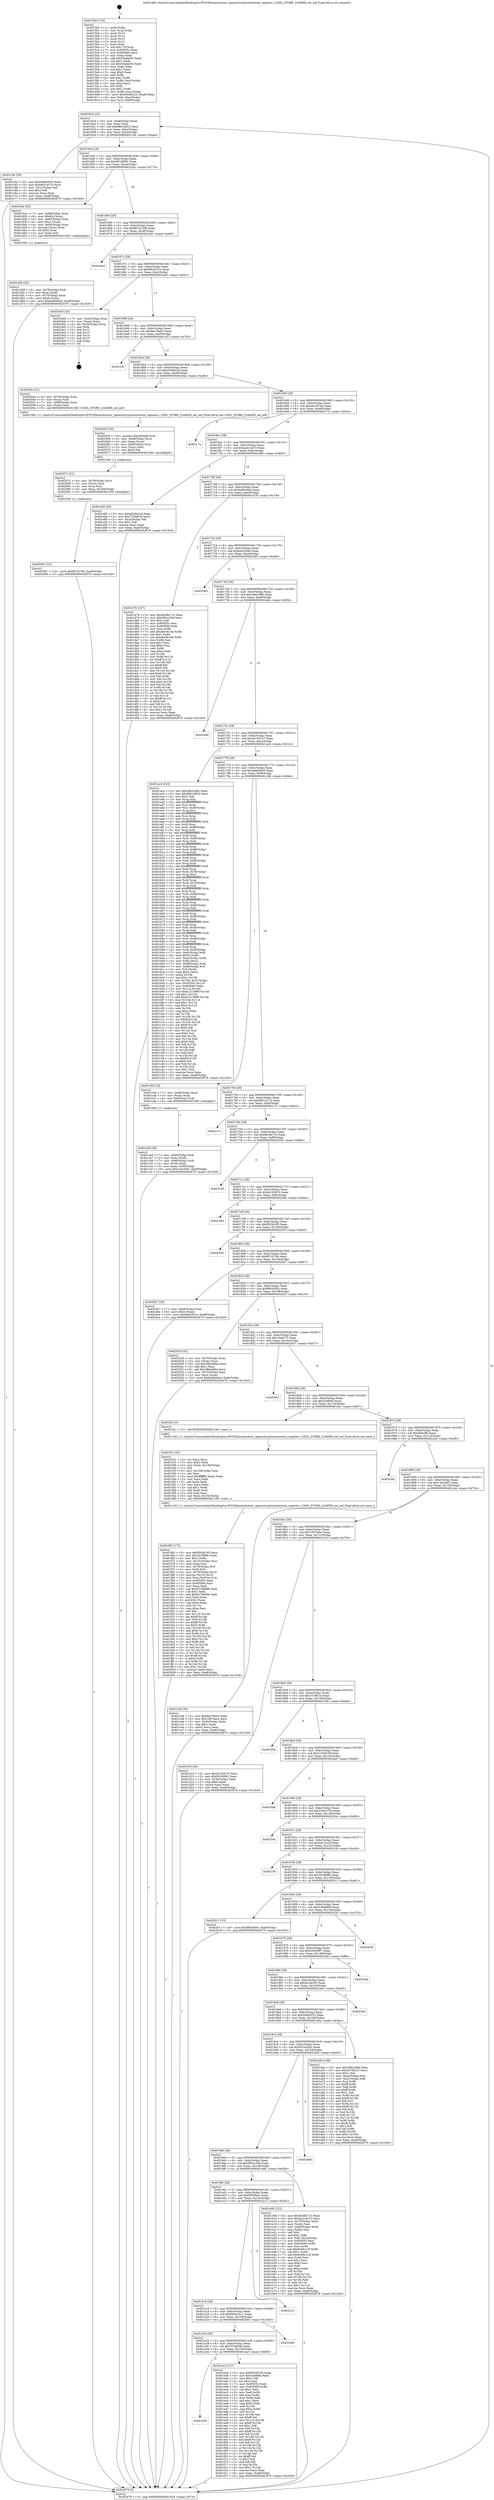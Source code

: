digraph "0x4015b0" {
  label = "0x4015b0 (/mnt/c/Users/mathe/Desktop/tcc/POCII/binaries/extr_opensslcryptostorestore_register.c_OSSL_STORE_LOADER_set_eof_Final-ollvm.out::main(0))"
  labelloc = "t"
  node[shape=record]

  Entry [label="",width=0.3,height=0.3,shape=circle,fillcolor=black,style=filled]
  "0x401624" [label="{
     0x401624 [32]\l
     | [instrs]\l
     &nbsp;&nbsp;0x401624 \<+6\>: mov -0xa8(%rbp),%eax\l
     &nbsp;&nbsp;0x40162a \<+2\>: mov %eax,%ecx\l
     &nbsp;&nbsp;0x40162c \<+6\>: sub $0x8841d933,%ecx\l
     &nbsp;&nbsp;0x401632 \<+6\>: mov %eax,-0xbc(%rbp)\l
     &nbsp;&nbsp;0x401638 \<+6\>: mov %ecx,-0xc0(%rbp)\l
     &nbsp;&nbsp;0x40163e \<+6\>: je 0000000000401c5e \<main+0x6ae\>\l
  }"]
  "0x401c5e" [label="{
     0x401c5e [30]\l
     | [instrs]\l
     &nbsp;&nbsp;0x401c5e \<+5\>: mov $0xd46e0435,%eax\l
     &nbsp;&nbsp;0x401c63 \<+5\>: mov $0xd851d17e,%ecx\l
     &nbsp;&nbsp;0x401c68 \<+3\>: mov -0x31(%rbp),%dl\l
     &nbsp;&nbsp;0x401c6b \<+3\>: test $0x1,%dl\l
     &nbsp;&nbsp;0x401c6e \<+3\>: cmovne %ecx,%eax\l
     &nbsp;&nbsp;0x401c71 \<+6\>: mov %eax,-0xa8(%rbp)\l
     &nbsp;&nbsp;0x401c77 \<+5\>: jmp 0000000000402679 \<main+0x10c9\>\l
  }"]
  "0x401644" [label="{
     0x401644 [28]\l
     | [instrs]\l
     &nbsp;&nbsp;0x401644 \<+5\>: jmp 0000000000401649 \<main+0x99\>\l
     &nbsp;&nbsp;0x401649 \<+6\>: mov -0xbc(%rbp),%eax\l
     &nbsp;&nbsp;0x40164f \<+5\>: sub $0x901699f1,%eax\l
     &nbsp;&nbsp;0x401654 \<+6\>: mov %eax,-0xc4(%rbp)\l
     &nbsp;&nbsp;0x40165a \<+6\>: je 0000000000401d2e \<main+0x77e\>\l
  }"]
  Exit [label="",width=0.3,height=0.3,shape=circle,fillcolor=black,style=filled,peripheries=2]
  "0x401d2e" [label="{
     0x401d2e [42]\l
     | [instrs]\l
     &nbsp;&nbsp;0x401d2e \<+7\>: mov -0x88(%rbp),%rax\l
     &nbsp;&nbsp;0x401d35 \<+6\>: movl $0x64,(%rax)\l
     &nbsp;&nbsp;0x401d3b \<+4\>: mov -0x80(%rbp),%rax\l
     &nbsp;&nbsp;0x401d3f \<+6\>: movl $0x1,(%rax)\l
     &nbsp;&nbsp;0x401d45 \<+4\>: mov -0x80(%rbp),%rax\l
     &nbsp;&nbsp;0x401d49 \<+3\>: movslq (%rax),%rax\l
     &nbsp;&nbsp;0x401d4c \<+4\>: shl $0x2,%rax\l
     &nbsp;&nbsp;0x401d50 \<+3\>: mov %rax,%rdi\l
     &nbsp;&nbsp;0x401d53 \<+5\>: call 0000000000401050 \<malloc@plt\>\l
     | [calls]\l
     &nbsp;&nbsp;0x401050 \{1\} (unknown)\l
  }"]
  "0x401660" [label="{
     0x401660 [28]\l
     | [instrs]\l
     &nbsp;&nbsp;0x401660 \<+5\>: jmp 0000000000401665 \<main+0xb5\>\l
     &nbsp;&nbsp;0x401665 \<+6\>: mov -0xbc(%rbp),%eax\l
     &nbsp;&nbsp;0x40166b \<+5\>: sub $0x967d1299,%eax\l
     &nbsp;&nbsp;0x401670 \<+6\>: mov %eax,-0xc8(%rbp)\l
     &nbsp;&nbsp;0x401676 \<+6\>: je 00000000004024a3 \<main+0xef3\>\l
  }"]
  "0x402091" [label="{
     0x402091 [15]\l
     | [instrs]\l
     &nbsp;&nbsp;0x402091 \<+10\>: movl $0xf67c579a,-0xa8(%rbp)\l
     &nbsp;&nbsp;0x40209b \<+5\>: jmp 0000000000402679 \<main+0x10c9\>\l
  }"]
  "0x4024a3" [label="{
     0x4024a3\l
  }", style=dashed]
  "0x40167c" [label="{
     0x40167c [28]\l
     | [instrs]\l
     &nbsp;&nbsp;0x40167c \<+5\>: jmp 0000000000401681 \<main+0xd1\>\l
     &nbsp;&nbsp;0x401681 \<+6\>: mov -0xbc(%rbp),%eax\l
     &nbsp;&nbsp;0x401687 \<+5\>: sub $0x96e3331e,%eax\l
     &nbsp;&nbsp;0x40168c \<+6\>: mov %eax,-0xcc(%rbp)\l
     &nbsp;&nbsp;0x401692 \<+6\>: je 00000000004024d3 \<main+0xf23\>\l
  }"]
  "0x40207c" [label="{
     0x40207c [21]\l
     | [instrs]\l
     &nbsp;&nbsp;0x40207c \<+4\>: mov -0x78(%rbp),%rcx\l
     &nbsp;&nbsp;0x402080 \<+3\>: mov (%rcx),%rcx\l
     &nbsp;&nbsp;0x402083 \<+3\>: mov %rcx,%rdi\l
     &nbsp;&nbsp;0x402086 \<+6\>: mov %eax,-0x160(%rbp)\l
     &nbsp;&nbsp;0x40208c \<+5\>: call 0000000000401030 \<free@plt\>\l
     | [calls]\l
     &nbsp;&nbsp;0x401030 \{1\} (unknown)\l
  }"]
  "0x4024d3" [label="{
     0x4024d3 [24]\l
     | [instrs]\l
     &nbsp;&nbsp;0x4024d3 \<+7\>: mov -0xa0(%rbp),%rax\l
     &nbsp;&nbsp;0x4024da \<+2\>: mov (%rax),%eax\l
     &nbsp;&nbsp;0x4024dc \<+4\>: lea -0x28(%rbp),%rsp\l
     &nbsp;&nbsp;0x4024e0 \<+1\>: pop %rbx\l
     &nbsp;&nbsp;0x4024e1 \<+2\>: pop %r12\l
     &nbsp;&nbsp;0x4024e3 \<+2\>: pop %r13\l
     &nbsp;&nbsp;0x4024e5 \<+2\>: pop %r14\l
     &nbsp;&nbsp;0x4024e7 \<+2\>: pop %r15\l
     &nbsp;&nbsp;0x4024e9 \<+1\>: pop %rbp\l
     &nbsp;&nbsp;0x4024ea \<+1\>: ret\l
  }"]
  "0x401698" [label="{
     0x401698 [28]\l
     | [instrs]\l
     &nbsp;&nbsp;0x401698 \<+5\>: jmp 000000000040169d \<main+0xed\>\l
     &nbsp;&nbsp;0x40169d \<+6\>: mov -0xbc(%rbp),%eax\l
     &nbsp;&nbsp;0x4016a3 \<+5\>: sub $0x9ee79ed3,%eax\l
     &nbsp;&nbsp;0x4016a8 \<+6\>: mov %eax,-0xd0(%rbp)\l
     &nbsp;&nbsp;0x4016ae \<+6\>: je 0000000000401cf2 \<main+0x742\>\l
  }"]
  "0x40205f" [label="{
     0x40205f [29]\l
     | [instrs]\l
     &nbsp;&nbsp;0x40205f \<+10\>: movabs $0x4030d6,%rdi\l
     &nbsp;&nbsp;0x402069 \<+4\>: mov -0x68(%rbp),%rcx\l
     &nbsp;&nbsp;0x40206d \<+2\>: mov %eax,(%rcx)\l
     &nbsp;&nbsp;0x40206f \<+4\>: mov -0x68(%rbp),%rcx\l
     &nbsp;&nbsp;0x402073 \<+2\>: mov (%rcx),%esi\l
     &nbsp;&nbsp;0x402075 \<+2\>: mov $0x0,%al\l
     &nbsp;&nbsp;0x402077 \<+5\>: call 0000000000401040 \<printf@plt\>\l
     | [calls]\l
     &nbsp;&nbsp;0x401040 \{1\} (unknown)\l
  }"]
  "0x401cf2" [label="{
     0x401cf2\l
  }", style=dashed]
  "0x4016b4" [label="{
     0x4016b4 [28]\l
     | [instrs]\l
     &nbsp;&nbsp;0x4016b4 \<+5\>: jmp 00000000004016b9 \<main+0x109\>\l
     &nbsp;&nbsp;0x4016b9 \<+6\>: mov -0xbc(%rbp),%eax\l
     &nbsp;&nbsp;0x4016bf \<+5\>: sub $0xa528dc2d,%eax\l
     &nbsp;&nbsp;0x4016c4 \<+6\>: mov %eax,-0xd4(%rbp)\l
     &nbsp;&nbsp;0x4016ca \<+6\>: je 000000000040204a \<main+0xa9a\>\l
  }"]
  "0x401f65" [label="{
     0x401f65 [172]\l
     | [instrs]\l
     &nbsp;&nbsp;0x401f65 \<+5\>: mov $0xf5038195,%ecx\l
     &nbsp;&nbsp;0x401f6a \<+5\>: mov $0x301ff46b,%edx\l
     &nbsp;&nbsp;0x401f6f \<+3\>: mov $0x1,%r8b\l
     &nbsp;&nbsp;0x401f72 \<+6\>: mov -0x15c(%rbp),%esi\l
     &nbsp;&nbsp;0x401f78 \<+3\>: imul %eax,%esi\l
     &nbsp;&nbsp;0x401f7b \<+4\>: mov -0x78(%rbp),%r9\l
     &nbsp;&nbsp;0x401f7f \<+3\>: mov (%r9),%r9\l
     &nbsp;&nbsp;0x401f82 \<+4\>: mov -0x70(%rbp),%r10\l
     &nbsp;&nbsp;0x401f86 \<+3\>: movslq (%r10),%r10\l
     &nbsp;&nbsp;0x401f89 \<+4\>: mov %esi,(%r9,%r10,4)\l
     &nbsp;&nbsp;0x401f8d \<+7\>: mov 0x40505c,%eax\l
     &nbsp;&nbsp;0x401f94 \<+7\>: mov 0x405060,%esi\l
     &nbsp;&nbsp;0x401f9b \<+2\>: mov %eax,%edi\l
     &nbsp;&nbsp;0x401f9d \<+6\>: sub $0xb57d8d96,%edi\l
     &nbsp;&nbsp;0x401fa3 \<+3\>: sub $0x1,%edi\l
     &nbsp;&nbsp;0x401fa6 \<+6\>: add $0xb57d8d96,%edi\l
     &nbsp;&nbsp;0x401fac \<+3\>: imul %edi,%eax\l
     &nbsp;&nbsp;0x401faf \<+3\>: and $0x1,%eax\l
     &nbsp;&nbsp;0x401fb2 \<+3\>: cmp $0x0,%eax\l
     &nbsp;&nbsp;0x401fb5 \<+4\>: sete %r11b\l
     &nbsp;&nbsp;0x401fb9 \<+3\>: cmp $0xa,%esi\l
     &nbsp;&nbsp;0x401fbc \<+3\>: setl %bl\l
     &nbsp;&nbsp;0x401fbf \<+3\>: mov %r11b,%r14b\l
     &nbsp;&nbsp;0x401fc2 \<+4\>: xor $0xff,%r14b\l
     &nbsp;&nbsp;0x401fc6 \<+3\>: mov %bl,%r15b\l
     &nbsp;&nbsp;0x401fc9 \<+4\>: xor $0xff,%r15b\l
     &nbsp;&nbsp;0x401fcd \<+4\>: xor $0x0,%r8b\l
     &nbsp;&nbsp;0x401fd1 \<+3\>: mov %r14b,%r12b\l
     &nbsp;&nbsp;0x401fd4 \<+4\>: and $0x0,%r12b\l
     &nbsp;&nbsp;0x401fd8 \<+3\>: and %r8b,%r11b\l
     &nbsp;&nbsp;0x401fdb \<+3\>: mov %r15b,%r13b\l
     &nbsp;&nbsp;0x401fde \<+4\>: and $0x0,%r13b\l
     &nbsp;&nbsp;0x401fe2 \<+3\>: and %r8b,%bl\l
     &nbsp;&nbsp;0x401fe5 \<+3\>: or %r11b,%r12b\l
     &nbsp;&nbsp;0x401fe8 \<+3\>: or %bl,%r13b\l
     &nbsp;&nbsp;0x401feb \<+3\>: xor %r13b,%r12b\l
     &nbsp;&nbsp;0x401fee \<+3\>: or %r15b,%r14b\l
     &nbsp;&nbsp;0x401ff1 \<+4\>: xor $0xff,%r14b\l
     &nbsp;&nbsp;0x401ff5 \<+4\>: or $0x0,%r8b\l
     &nbsp;&nbsp;0x401ff9 \<+3\>: and %r8b,%r14b\l
     &nbsp;&nbsp;0x401ffc \<+3\>: or %r14b,%r12b\l
     &nbsp;&nbsp;0x401fff \<+4\>: test $0x1,%r12b\l
     &nbsp;&nbsp;0x402003 \<+3\>: cmovne %edx,%ecx\l
     &nbsp;&nbsp;0x402006 \<+6\>: mov %ecx,-0xa8(%rbp)\l
     &nbsp;&nbsp;0x40200c \<+5\>: jmp 0000000000402679 \<main+0x10c9\>\l
  }"]
  "0x40204a" [label="{
     0x40204a [21]\l
     | [instrs]\l
     &nbsp;&nbsp;0x40204a \<+4\>: mov -0x78(%rbp),%rax\l
     &nbsp;&nbsp;0x40204e \<+3\>: mov (%rax),%rdi\l
     &nbsp;&nbsp;0x402051 \<+7\>: mov -0x88(%rbp),%rax\l
     &nbsp;&nbsp;0x402058 \<+2\>: mov (%rax),%esi\l
     &nbsp;&nbsp;0x40205a \<+5\>: call 00000000004013b0 \<OSSL_STORE_LOADER_set_eof\>\l
     | [calls]\l
     &nbsp;&nbsp;0x4013b0 \{1\} (/mnt/c/Users/mathe/Desktop/tcc/POCII/binaries/extr_opensslcryptostorestore_register.c_OSSL_STORE_LOADER_set_eof_Final-ollvm.out::OSSL_STORE_LOADER_set_eof)\l
  }"]
  "0x4016d0" [label="{
     0x4016d0 [28]\l
     | [instrs]\l
     &nbsp;&nbsp;0x4016d0 \<+5\>: jmp 00000000004016d5 \<main+0x125\>\l
     &nbsp;&nbsp;0x4016d5 \<+6\>: mov -0xbc(%rbp),%eax\l
     &nbsp;&nbsp;0x4016db \<+5\>: sub $0xabc3d7ab,%eax\l
     &nbsp;&nbsp;0x4016e0 \<+6\>: mov %eax,-0xd8(%rbp)\l
     &nbsp;&nbsp;0x4016e6 \<+6\>: je 000000000040217a \<main+0xbca\>\l
  }"]
  "0x401f31" [label="{
     0x401f31 [52]\l
     | [instrs]\l
     &nbsp;&nbsp;0x401f31 \<+2\>: xor %ecx,%ecx\l
     &nbsp;&nbsp;0x401f33 \<+5\>: mov $0x2,%edx\l
     &nbsp;&nbsp;0x401f38 \<+6\>: mov %edx,-0x158(%rbp)\l
     &nbsp;&nbsp;0x401f3e \<+1\>: cltd\l
     &nbsp;&nbsp;0x401f3f \<+6\>: mov -0x158(%rbp),%esi\l
     &nbsp;&nbsp;0x401f45 \<+2\>: idiv %esi\l
     &nbsp;&nbsp;0x401f47 \<+6\>: imul $0xfffffffe,%edx,%edx\l
     &nbsp;&nbsp;0x401f4d \<+2\>: mov %ecx,%edi\l
     &nbsp;&nbsp;0x401f4f \<+2\>: sub %edx,%edi\l
     &nbsp;&nbsp;0x401f51 \<+2\>: mov %ecx,%edx\l
     &nbsp;&nbsp;0x401f53 \<+3\>: sub $0x1,%edx\l
     &nbsp;&nbsp;0x401f56 \<+2\>: add %edx,%edi\l
     &nbsp;&nbsp;0x401f58 \<+2\>: sub %edi,%ecx\l
     &nbsp;&nbsp;0x401f5a \<+6\>: mov %ecx,-0x15c(%rbp)\l
     &nbsp;&nbsp;0x401f60 \<+5\>: call 0000000000401160 \<next_i\>\l
     | [calls]\l
     &nbsp;&nbsp;0x401160 \{1\} (/mnt/c/Users/mathe/Desktop/tcc/POCII/binaries/extr_opensslcryptostorestore_register.c_OSSL_STORE_LOADER_set_eof_Final-ollvm.out::next_i)\l
  }"]
  "0x40217a" [label="{
     0x40217a\l
  }", style=dashed]
  "0x4016ec" [label="{
     0x4016ec [28]\l
     | [instrs]\l
     &nbsp;&nbsp;0x4016ec \<+5\>: jmp 00000000004016f1 \<main+0x141\>\l
     &nbsp;&nbsp;0x4016f1 \<+6\>: mov -0xbc(%rbp),%eax\l
     &nbsp;&nbsp;0x4016f7 \<+5\>: sub $0xae214a73,%eax\l
     &nbsp;&nbsp;0x4016fc \<+6\>: mov %eax,-0xdc(%rbp)\l
     &nbsp;&nbsp;0x401702 \<+6\>: je 0000000000401e85 \<main+0x8d5\>\l
  }"]
  "0x401a50" [label="{
     0x401a50\l
  }", style=dashed]
  "0x401e85" [label="{
     0x401e85 [30]\l
     | [instrs]\l
     &nbsp;&nbsp;0x401e85 \<+5\>: mov $0xa528dc2d,%eax\l
     &nbsp;&nbsp;0x401e8a \<+5\>: mov $0x7f18e63d,%ecx\l
     &nbsp;&nbsp;0x401e8f \<+3\>: mov -0x2a(%rbp),%dl\l
     &nbsp;&nbsp;0x401e92 \<+3\>: test $0x1,%dl\l
     &nbsp;&nbsp;0x401e95 \<+3\>: cmovne %ecx,%eax\l
     &nbsp;&nbsp;0x401e98 \<+6\>: mov %eax,-0xa8(%rbp)\l
     &nbsp;&nbsp;0x401e9e \<+5\>: jmp 0000000000402679 \<main+0x10c9\>\l
  }"]
  "0x401708" [label="{
     0x401708 [28]\l
     | [instrs]\l
     &nbsp;&nbsp;0x401708 \<+5\>: jmp 000000000040170d \<main+0x15d\>\l
     &nbsp;&nbsp;0x40170d \<+6\>: mov -0xbc(%rbp),%eax\l
     &nbsp;&nbsp;0x401713 \<+5\>: sub $0xba80e9a4,%eax\l
     &nbsp;&nbsp;0x401718 \<+6\>: mov %eax,-0xe0(%rbp)\l
     &nbsp;&nbsp;0x40171e \<+6\>: je 0000000000401d78 \<main+0x7c8\>\l
  }"]
  "0x401ea3" [label="{
     0x401ea3 [137]\l
     | [instrs]\l
     &nbsp;&nbsp;0x401ea3 \<+5\>: mov $0xf5038195,%eax\l
     &nbsp;&nbsp;0x401ea8 \<+5\>: mov $0x53dfb9a,%ecx\l
     &nbsp;&nbsp;0x401ead \<+2\>: mov $0x1,%dl\l
     &nbsp;&nbsp;0x401eaf \<+2\>: xor %esi,%esi\l
     &nbsp;&nbsp;0x401eb1 \<+7\>: mov 0x40505c,%edi\l
     &nbsp;&nbsp;0x401eb8 \<+8\>: mov 0x405060,%r8d\l
     &nbsp;&nbsp;0x401ec0 \<+3\>: sub $0x1,%esi\l
     &nbsp;&nbsp;0x401ec3 \<+3\>: mov %edi,%r9d\l
     &nbsp;&nbsp;0x401ec6 \<+3\>: add %esi,%r9d\l
     &nbsp;&nbsp;0x401ec9 \<+4\>: imul %r9d,%edi\l
     &nbsp;&nbsp;0x401ecd \<+3\>: and $0x1,%edi\l
     &nbsp;&nbsp;0x401ed0 \<+3\>: cmp $0x0,%edi\l
     &nbsp;&nbsp;0x401ed3 \<+4\>: sete %r10b\l
     &nbsp;&nbsp;0x401ed7 \<+4\>: cmp $0xa,%r8d\l
     &nbsp;&nbsp;0x401edb \<+4\>: setl %r11b\l
     &nbsp;&nbsp;0x401edf \<+3\>: mov %r10b,%bl\l
     &nbsp;&nbsp;0x401ee2 \<+3\>: xor $0xff,%bl\l
     &nbsp;&nbsp;0x401ee5 \<+3\>: mov %r11b,%r14b\l
     &nbsp;&nbsp;0x401ee8 \<+4\>: xor $0xff,%r14b\l
     &nbsp;&nbsp;0x401eec \<+3\>: xor $0x1,%dl\l
     &nbsp;&nbsp;0x401eef \<+3\>: mov %bl,%r15b\l
     &nbsp;&nbsp;0x401ef2 \<+4\>: and $0xff,%r15b\l
     &nbsp;&nbsp;0x401ef6 \<+3\>: and %dl,%r10b\l
     &nbsp;&nbsp;0x401ef9 \<+3\>: mov %r14b,%r12b\l
     &nbsp;&nbsp;0x401efc \<+4\>: and $0xff,%r12b\l
     &nbsp;&nbsp;0x401f00 \<+3\>: and %dl,%r11b\l
     &nbsp;&nbsp;0x401f03 \<+3\>: or %r10b,%r15b\l
     &nbsp;&nbsp;0x401f06 \<+3\>: or %r11b,%r12b\l
     &nbsp;&nbsp;0x401f09 \<+3\>: xor %r12b,%r15b\l
     &nbsp;&nbsp;0x401f0c \<+3\>: or %r14b,%bl\l
     &nbsp;&nbsp;0x401f0f \<+3\>: xor $0xff,%bl\l
     &nbsp;&nbsp;0x401f12 \<+3\>: or $0x1,%dl\l
     &nbsp;&nbsp;0x401f15 \<+2\>: and %dl,%bl\l
     &nbsp;&nbsp;0x401f17 \<+3\>: or %bl,%r15b\l
     &nbsp;&nbsp;0x401f1a \<+4\>: test $0x1,%r15b\l
     &nbsp;&nbsp;0x401f1e \<+3\>: cmovne %ecx,%eax\l
     &nbsp;&nbsp;0x401f21 \<+6\>: mov %eax,-0xa8(%rbp)\l
     &nbsp;&nbsp;0x401f27 \<+5\>: jmp 0000000000402679 \<main+0x10c9\>\l
  }"]
  "0x401d78" [label="{
     0x401d78 [147]\l
     | [instrs]\l
     &nbsp;&nbsp;0x401d78 \<+5\>: mov $0xdb38a715,%eax\l
     &nbsp;&nbsp;0x401d7d \<+5\>: mov $0x583cc20d,%ecx\l
     &nbsp;&nbsp;0x401d82 \<+2\>: mov $0x1,%dl\l
     &nbsp;&nbsp;0x401d84 \<+7\>: mov 0x40505c,%esi\l
     &nbsp;&nbsp;0x401d8b \<+7\>: mov 0x405060,%edi\l
     &nbsp;&nbsp;0x401d92 \<+3\>: mov %esi,%r8d\l
     &nbsp;&nbsp;0x401d95 \<+7\>: add $0xa9e3b1ed,%r8d\l
     &nbsp;&nbsp;0x401d9c \<+4\>: sub $0x1,%r8d\l
     &nbsp;&nbsp;0x401da0 \<+7\>: sub $0xa9e3b1ed,%r8d\l
     &nbsp;&nbsp;0x401da7 \<+4\>: imul %r8d,%esi\l
     &nbsp;&nbsp;0x401dab \<+3\>: and $0x1,%esi\l
     &nbsp;&nbsp;0x401dae \<+3\>: cmp $0x0,%esi\l
     &nbsp;&nbsp;0x401db1 \<+4\>: sete %r9b\l
     &nbsp;&nbsp;0x401db5 \<+3\>: cmp $0xa,%edi\l
     &nbsp;&nbsp;0x401db8 \<+4\>: setl %r10b\l
     &nbsp;&nbsp;0x401dbc \<+3\>: mov %r9b,%r11b\l
     &nbsp;&nbsp;0x401dbf \<+4\>: xor $0xff,%r11b\l
     &nbsp;&nbsp;0x401dc3 \<+3\>: mov %r10b,%bl\l
     &nbsp;&nbsp;0x401dc6 \<+3\>: xor $0xff,%bl\l
     &nbsp;&nbsp;0x401dc9 \<+3\>: xor $0x0,%dl\l
     &nbsp;&nbsp;0x401dcc \<+3\>: mov %r11b,%r14b\l
     &nbsp;&nbsp;0x401dcf \<+4\>: and $0x0,%r14b\l
     &nbsp;&nbsp;0x401dd3 \<+3\>: and %dl,%r9b\l
     &nbsp;&nbsp;0x401dd6 \<+3\>: mov %bl,%r15b\l
     &nbsp;&nbsp;0x401dd9 \<+4\>: and $0x0,%r15b\l
     &nbsp;&nbsp;0x401ddd \<+3\>: and %dl,%r10b\l
     &nbsp;&nbsp;0x401de0 \<+3\>: or %r9b,%r14b\l
     &nbsp;&nbsp;0x401de3 \<+3\>: or %r10b,%r15b\l
     &nbsp;&nbsp;0x401de6 \<+3\>: xor %r15b,%r14b\l
     &nbsp;&nbsp;0x401de9 \<+3\>: or %bl,%r11b\l
     &nbsp;&nbsp;0x401dec \<+4\>: xor $0xff,%r11b\l
     &nbsp;&nbsp;0x401df0 \<+3\>: or $0x0,%dl\l
     &nbsp;&nbsp;0x401df3 \<+3\>: and %dl,%r11b\l
     &nbsp;&nbsp;0x401df6 \<+3\>: or %r11b,%r14b\l
     &nbsp;&nbsp;0x401df9 \<+4\>: test $0x1,%r14b\l
     &nbsp;&nbsp;0x401dfd \<+3\>: cmovne %ecx,%eax\l
     &nbsp;&nbsp;0x401e00 \<+6\>: mov %eax,-0xa8(%rbp)\l
     &nbsp;&nbsp;0x401e06 \<+5\>: jmp 0000000000402679 \<main+0x10c9\>\l
  }"]
  "0x401724" [label="{
     0x401724 [28]\l
     | [instrs]\l
     &nbsp;&nbsp;0x401724 \<+5\>: jmp 0000000000401729 \<main+0x179\>\l
     &nbsp;&nbsp;0x401729 \<+6\>: mov -0xbc(%rbp),%eax\l
     &nbsp;&nbsp;0x40172f \<+5\>: sub $0xbac559ad,%eax\l
     &nbsp;&nbsp;0x401734 \<+6\>: mov %eax,-0xe4(%rbp)\l
     &nbsp;&nbsp;0x40173a \<+6\>: je 0000000000402385 \<main+0xdd5\>\l
  }"]
  "0x401a34" [label="{
     0x401a34 [28]\l
     | [instrs]\l
     &nbsp;&nbsp;0x401a34 \<+5\>: jmp 0000000000401a39 \<main+0x489\>\l
     &nbsp;&nbsp;0x401a39 \<+6\>: mov -0xbc(%rbp),%eax\l
     &nbsp;&nbsp;0x401a3f \<+5\>: sub $0x7f18e63d,%eax\l
     &nbsp;&nbsp;0x401a44 \<+6\>: mov %eax,-0x154(%rbp)\l
     &nbsp;&nbsp;0x401a4a \<+6\>: je 0000000000401ea3 \<main+0x8f3\>\l
  }"]
  "0x402385" [label="{
     0x402385\l
  }", style=dashed]
  "0x401740" [label="{
     0x401740 [28]\l
     | [instrs]\l
     &nbsp;&nbsp;0x401740 \<+5\>: jmp 0000000000401745 \<main+0x195\>\l
     &nbsp;&nbsp;0x401745 \<+6\>: mov -0xbc(%rbp),%eax\l
     &nbsp;&nbsp;0x40174b \<+5\>: sub $0xc882cd80,%eax\l
     &nbsp;&nbsp;0x401750 \<+6\>: mov %eax,-0xe8(%rbp)\l
     &nbsp;&nbsp;0x401756 \<+6\>: je 00000000004024eb \<main+0xf3b\>\l
  }"]
  "0x4025d0" [label="{
     0x4025d0\l
  }", style=dashed]
  "0x4024eb" [label="{
     0x4024eb\l
  }", style=dashed]
  "0x40175c" [label="{
     0x40175c [28]\l
     | [instrs]\l
     &nbsp;&nbsp;0x40175c \<+5\>: jmp 0000000000401761 \<main+0x1b1\>\l
     &nbsp;&nbsp;0x401761 \<+6\>: mov -0xbc(%rbp),%eax\l
     &nbsp;&nbsp;0x401767 \<+5\>: sub $0xcb75d147,%eax\l
     &nbsp;&nbsp;0x40176c \<+6\>: mov %eax,-0xec(%rbp)\l
     &nbsp;&nbsp;0x401772 \<+6\>: je 0000000000401ac4 \<main+0x514\>\l
  }"]
  "0x401a18" [label="{
     0x401a18 [28]\l
     | [instrs]\l
     &nbsp;&nbsp;0x401a18 \<+5\>: jmp 0000000000401a1d \<main+0x46d\>\l
     &nbsp;&nbsp;0x401a1d \<+6\>: mov -0xbc(%rbp),%eax\l
     &nbsp;&nbsp;0x401a23 \<+5\>: sub $0x6b641b11,%eax\l
     &nbsp;&nbsp;0x401a28 \<+6\>: mov %eax,-0x150(%rbp)\l
     &nbsp;&nbsp;0x401a2e \<+6\>: je 00000000004025d0 \<main+0x1020\>\l
  }"]
  "0x401ac4" [label="{
     0x401ac4 [410]\l
     | [instrs]\l
     &nbsp;&nbsp;0x401ac4 \<+5\>: mov $0xc882cd80,%eax\l
     &nbsp;&nbsp;0x401ac9 \<+5\>: mov $0x8841d933,%ecx\l
     &nbsp;&nbsp;0x401ace \<+2\>: mov $0x1,%dl\l
     &nbsp;&nbsp;0x401ad0 \<+3\>: mov %rsp,%rsi\l
     &nbsp;&nbsp;0x401ad3 \<+4\>: add $0xfffffffffffffff0,%rsi\l
     &nbsp;&nbsp;0x401ad7 \<+3\>: mov %rsi,%rsp\l
     &nbsp;&nbsp;0x401ada \<+7\>: mov %rsi,-0xa0(%rbp)\l
     &nbsp;&nbsp;0x401ae1 \<+3\>: mov %rsp,%rsi\l
     &nbsp;&nbsp;0x401ae4 \<+4\>: add $0xfffffffffffffff0,%rsi\l
     &nbsp;&nbsp;0x401ae8 \<+3\>: mov %rsi,%rsp\l
     &nbsp;&nbsp;0x401aeb \<+3\>: mov %rsp,%rdi\l
     &nbsp;&nbsp;0x401aee \<+4\>: add $0xfffffffffffffff0,%rdi\l
     &nbsp;&nbsp;0x401af2 \<+3\>: mov %rdi,%rsp\l
     &nbsp;&nbsp;0x401af5 \<+7\>: mov %rdi,-0x98(%rbp)\l
     &nbsp;&nbsp;0x401afc \<+3\>: mov %rsp,%rdi\l
     &nbsp;&nbsp;0x401aff \<+4\>: add $0xfffffffffffffff0,%rdi\l
     &nbsp;&nbsp;0x401b03 \<+3\>: mov %rdi,%rsp\l
     &nbsp;&nbsp;0x401b06 \<+7\>: mov %rdi,-0x90(%rbp)\l
     &nbsp;&nbsp;0x401b0d \<+3\>: mov %rsp,%rdi\l
     &nbsp;&nbsp;0x401b10 \<+4\>: add $0xfffffffffffffff0,%rdi\l
     &nbsp;&nbsp;0x401b14 \<+3\>: mov %rdi,%rsp\l
     &nbsp;&nbsp;0x401b17 \<+7\>: mov %rdi,-0x88(%rbp)\l
     &nbsp;&nbsp;0x401b1e \<+3\>: mov %rsp,%rdi\l
     &nbsp;&nbsp;0x401b21 \<+4\>: add $0xfffffffffffffff0,%rdi\l
     &nbsp;&nbsp;0x401b25 \<+3\>: mov %rdi,%rsp\l
     &nbsp;&nbsp;0x401b28 \<+4\>: mov %rdi,-0x80(%rbp)\l
     &nbsp;&nbsp;0x401b2c \<+3\>: mov %rsp,%rdi\l
     &nbsp;&nbsp;0x401b2f \<+4\>: add $0xfffffffffffffff0,%rdi\l
     &nbsp;&nbsp;0x401b33 \<+3\>: mov %rdi,%rsp\l
     &nbsp;&nbsp;0x401b36 \<+4\>: mov %rdi,-0x78(%rbp)\l
     &nbsp;&nbsp;0x401b3a \<+3\>: mov %rsp,%rdi\l
     &nbsp;&nbsp;0x401b3d \<+4\>: add $0xfffffffffffffff0,%rdi\l
     &nbsp;&nbsp;0x401b41 \<+3\>: mov %rdi,%rsp\l
     &nbsp;&nbsp;0x401b44 \<+4\>: mov %rdi,-0x70(%rbp)\l
     &nbsp;&nbsp;0x401b48 \<+3\>: mov %rsp,%rdi\l
     &nbsp;&nbsp;0x401b4b \<+4\>: add $0xfffffffffffffff0,%rdi\l
     &nbsp;&nbsp;0x401b4f \<+3\>: mov %rdi,%rsp\l
     &nbsp;&nbsp;0x401b52 \<+4\>: mov %rdi,-0x68(%rbp)\l
     &nbsp;&nbsp;0x401b56 \<+3\>: mov %rsp,%rdi\l
     &nbsp;&nbsp;0x401b59 \<+4\>: add $0xfffffffffffffff0,%rdi\l
     &nbsp;&nbsp;0x401b5d \<+3\>: mov %rdi,%rsp\l
     &nbsp;&nbsp;0x401b60 \<+4\>: mov %rdi,-0x60(%rbp)\l
     &nbsp;&nbsp;0x401b64 \<+3\>: mov %rsp,%rdi\l
     &nbsp;&nbsp;0x401b67 \<+4\>: add $0xfffffffffffffff0,%rdi\l
     &nbsp;&nbsp;0x401b6b \<+3\>: mov %rdi,%rsp\l
     &nbsp;&nbsp;0x401b6e \<+4\>: mov %rdi,-0x58(%rbp)\l
     &nbsp;&nbsp;0x401b72 \<+3\>: mov %rsp,%rdi\l
     &nbsp;&nbsp;0x401b75 \<+4\>: add $0xfffffffffffffff0,%rdi\l
     &nbsp;&nbsp;0x401b79 \<+3\>: mov %rdi,%rsp\l
     &nbsp;&nbsp;0x401b7c \<+4\>: mov %rdi,-0x50(%rbp)\l
     &nbsp;&nbsp;0x401b80 \<+3\>: mov %rsp,%rdi\l
     &nbsp;&nbsp;0x401b83 \<+4\>: add $0xfffffffffffffff0,%rdi\l
     &nbsp;&nbsp;0x401b87 \<+3\>: mov %rdi,%rsp\l
     &nbsp;&nbsp;0x401b8a \<+4\>: mov %rdi,-0x48(%rbp)\l
     &nbsp;&nbsp;0x401b8e \<+3\>: mov %rsp,%rdi\l
     &nbsp;&nbsp;0x401b91 \<+4\>: add $0xfffffffffffffff0,%rdi\l
     &nbsp;&nbsp;0x401b95 \<+3\>: mov %rdi,%rsp\l
     &nbsp;&nbsp;0x401b98 \<+4\>: mov %rdi,-0x40(%rbp)\l
     &nbsp;&nbsp;0x401b9c \<+7\>: mov -0xa0(%rbp),%rdi\l
     &nbsp;&nbsp;0x401ba3 \<+6\>: movl $0x0,(%rdi)\l
     &nbsp;&nbsp;0x401ba9 \<+7\>: mov -0xac(%rbp),%r8d\l
     &nbsp;&nbsp;0x401bb0 \<+3\>: mov %r8d,(%rsi)\l
     &nbsp;&nbsp;0x401bb3 \<+7\>: mov -0x98(%rbp),%rdi\l
     &nbsp;&nbsp;0x401bba \<+7\>: mov -0xb8(%rbp),%r9\l
     &nbsp;&nbsp;0x401bc1 \<+3\>: mov %r9,(%rdi)\l
     &nbsp;&nbsp;0x401bc4 \<+3\>: cmpl $0x2,(%rsi)\l
     &nbsp;&nbsp;0x401bc7 \<+4\>: setne %r10b\l
     &nbsp;&nbsp;0x401bcb \<+4\>: and $0x1,%r10b\l
     &nbsp;&nbsp;0x401bcf \<+4\>: mov %r10b,-0x31(%rbp)\l
     &nbsp;&nbsp;0x401bd3 \<+8\>: mov 0x40505c,%r11d\l
     &nbsp;&nbsp;0x401bdb \<+7\>: mov 0x405060,%ebx\l
     &nbsp;&nbsp;0x401be2 \<+3\>: mov %r11d,%r14d\l
     &nbsp;&nbsp;0x401be5 \<+7\>: sub $0xd1215896,%r14d\l
     &nbsp;&nbsp;0x401bec \<+4\>: sub $0x1,%r14d\l
     &nbsp;&nbsp;0x401bf0 \<+7\>: add $0xd1215896,%r14d\l
     &nbsp;&nbsp;0x401bf7 \<+4\>: imul %r14d,%r11d\l
     &nbsp;&nbsp;0x401bfb \<+4\>: and $0x1,%r11d\l
     &nbsp;&nbsp;0x401bff \<+4\>: cmp $0x0,%r11d\l
     &nbsp;&nbsp;0x401c03 \<+4\>: sete %r10b\l
     &nbsp;&nbsp;0x401c07 \<+3\>: cmp $0xa,%ebx\l
     &nbsp;&nbsp;0x401c0a \<+4\>: setl %r15b\l
     &nbsp;&nbsp;0x401c0e \<+3\>: mov %r10b,%r12b\l
     &nbsp;&nbsp;0x401c11 \<+4\>: xor $0xff,%r12b\l
     &nbsp;&nbsp;0x401c15 \<+3\>: mov %r15b,%r13b\l
     &nbsp;&nbsp;0x401c18 \<+4\>: xor $0xff,%r13b\l
     &nbsp;&nbsp;0x401c1c \<+3\>: xor $0x0,%dl\l
     &nbsp;&nbsp;0x401c1f \<+3\>: mov %r12b,%sil\l
     &nbsp;&nbsp;0x401c22 \<+4\>: and $0x0,%sil\l
     &nbsp;&nbsp;0x401c26 \<+3\>: and %dl,%r10b\l
     &nbsp;&nbsp;0x401c29 \<+3\>: mov %r13b,%dil\l
     &nbsp;&nbsp;0x401c2c \<+4\>: and $0x0,%dil\l
     &nbsp;&nbsp;0x401c30 \<+3\>: and %dl,%r15b\l
     &nbsp;&nbsp;0x401c33 \<+3\>: or %r10b,%sil\l
     &nbsp;&nbsp;0x401c36 \<+3\>: or %r15b,%dil\l
     &nbsp;&nbsp;0x401c39 \<+3\>: xor %dil,%sil\l
     &nbsp;&nbsp;0x401c3c \<+3\>: or %r13b,%r12b\l
     &nbsp;&nbsp;0x401c3f \<+4\>: xor $0xff,%r12b\l
     &nbsp;&nbsp;0x401c43 \<+3\>: or $0x0,%dl\l
     &nbsp;&nbsp;0x401c46 \<+3\>: and %dl,%r12b\l
     &nbsp;&nbsp;0x401c49 \<+3\>: or %r12b,%sil\l
     &nbsp;&nbsp;0x401c4c \<+4\>: test $0x1,%sil\l
     &nbsp;&nbsp;0x401c50 \<+3\>: cmovne %ecx,%eax\l
     &nbsp;&nbsp;0x401c53 \<+6\>: mov %eax,-0xa8(%rbp)\l
     &nbsp;&nbsp;0x401c59 \<+5\>: jmp 0000000000402679 \<main+0x10c9\>\l
  }"]
  "0x401778" [label="{
     0x401778 [28]\l
     | [instrs]\l
     &nbsp;&nbsp;0x401778 \<+5\>: jmp 000000000040177d \<main+0x1cd\>\l
     &nbsp;&nbsp;0x40177d \<+6\>: mov -0xbc(%rbp),%eax\l
     &nbsp;&nbsp;0x401783 \<+5\>: sub $0xd46e0435,%eax\l
     &nbsp;&nbsp;0x401788 \<+6\>: mov %eax,-0xf0(%rbp)\l
     &nbsp;&nbsp;0x40178e \<+6\>: je 0000000000401c9d \<main+0x6ed\>\l
  }"]
  "0x402212" [label="{
     0x402212\l
  }", style=dashed]
  "0x401c9d" [label="{
     0x401c9d [19]\l
     | [instrs]\l
     &nbsp;&nbsp;0x401c9d \<+7\>: mov -0x98(%rbp),%rax\l
     &nbsp;&nbsp;0x401ca4 \<+3\>: mov (%rax),%rax\l
     &nbsp;&nbsp;0x401ca7 \<+4\>: mov 0x8(%rax),%rdi\l
     &nbsp;&nbsp;0x401cab \<+5\>: call 0000000000401060 \<atoi@plt\>\l
     | [calls]\l
     &nbsp;&nbsp;0x401060 \{1\} (unknown)\l
  }"]
  "0x401794" [label="{
     0x401794 [28]\l
     | [instrs]\l
     &nbsp;&nbsp;0x401794 \<+5\>: jmp 0000000000401799 \<main+0x1e9\>\l
     &nbsp;&nbsp;0x401799 \<+6\>: mov -0xbc(%rbp),%eax\l
     &nbsp;&nbsp;0x40179f \<+5\>: sub $0xd851d17e,%eax\l
     &nbsp;&nbsp;0x4017a4 \<+6\>: mov %eax,-0xf4(%rbp)\l
     &nbsp;&nbsp;0x4017aa \<+6\>: je 0000000000401c7c \<main+0x6cc\>\l
  }"]
  "0x4019fc" [label="{
     0x4019fc [28]\l
     | [instrs]\l
     &nbsp;&nbsp;0x4019fc \<+5\>: jmp 0000000000401a01 \<main+0x451\>\l
     &nbsp;&nbsp;0x401a01 \<+6\>: mov -0xbc(%rbp),%eax\l
     &nbsp;&nbsp;0x401a07 \<+5\>: sub $0x6565facc,%eax\l
     &nbsp;&nbsp;0x401a0c \<+6\>: mov %eax,-0x14c(%rbp)\l
     &nbsp;&nbsp;0x401a12 \<+6\>: je 0000000000402212 \<main+0xc62\>\l
  }"]
  "0x401c7c" [label="{
     0x401c7c\l
  }", style=dashed]
  "0x4017b0" [label="{
     0x4017b0 [28]\l
     | [instrs]\l
     &nbsp;&nbsp;0x4017b0 \<+5\>: jmp 00000000004017b5 \<main+0x205\>\l
     &nbsp;&nbsp;0x4017b5 \<+6\>: mov -0xbc(%rbp),%eax\l
     &nbsp;&nbsp;0x4017bb \<+5\>: sub $0xdb38a715,%eax\l
     &nbsp;&nbsp;0x4017c0 \<+6\>: mov %eax,-0xf8(%rbp)\l
     &nbsp;&nbsp;0x4017c6 \<+6\>: je 0000000000402530 \<main+0xf80\>\l
  }"]
  "0x401e0b" [label="{
     0x401e0b [122]\l
     | [instrs]\l
     &nbsp;&nbsp;0x401e0b \<+5\>: mov $0xdb38a715,%eax\l
     &nbsp;&nbsp;0x401e10 \<+5\>: mov $0xae214a73,%ecx\l
     &nbsp;&nbsp;0x401e15 \<+4\>: mov -0x70(%rbp),%rdx\l
     &nbsp;&nbsp;0x401e19 \<+2\>: mov (%rdx),%esi\l
     &nbsp;&nbsp;0x401e1b \<+4\>: mov -0x80(%rbp),%rdx\l
     &nbsp;&nbsp;0x401e1f \<+2\>: cmp (%rdx),%esi\l
     &nbsp;&nbsp;0x401e21 \<+4\>: setl %dil\l
     &nbsp;&nbsp;0x401e25 \<+4\>: and $0x1,%dil\l
     &nbsp;&nbsp;0x401e29 \<+4\>: mov %dil,-0x2a(%rbp)\l
     &nbsp;&nbsp;0x401e2d \<+7\>: mov 0x40505c,%esi\l
     &nbsp;&nbsp;0x401e34 \<+8\>: mov 0x405060,%r8d\l
     &nbsp;&nbsp;0x401e3c \<+3\>: mov %esi,%r9d\l
     &nbsp;&nbsp;0x401e3f \<+7\>: sub $0x8c68c1c8,%r9d\l
     &nbsp;&nbsp;0x401e46 \<+4\>: sub $0x1,%r9d\l
     &nbsp;&nbsp;0x401e4a \<+7\>: add $0x8c68c1c8,%r9d\l
     &nbsp;&nbsp;0x401e51 \<+4\>: imul %r9d,%esi\l
     &nbsp;&nbsp;0x401e55 \<+3\>: and $0x1,%esi\l
     &nbsp;&nbsp;0x401e58 \<+3\>: cmp $0x0,%esi\l
     &nbsp;&nbsp;0x401e5b \<+4\>: sete %dil\l
     &nbsp;&nbsp;0x401e5f \<+4\>: cmp $0xa,%r8d\l
     &nbsp;&nbsp;0x401e63 \<+4\>: setl %r10b\l
     &nbsp;&nbsp;0x401e67 \<+3\>: mov %dil,%r11b\l
     &nbsp;&nbsp;0x401e6a \<+3\>: and %r10b,%r11b\l
     &nbsp;&nbsp;0x401e6d \<+3\>: xor %r10b,%dil\l
     &nbsp;&nbsp;0x401e70 \<+3\>: or %dil,%r11b\l
     &nbsp;&nbsp;0x401e73 \<+4\>: test $0x1,%r11b\l
     &nbsp;&nbsp;0x401e77 \<+3\>: cmovne %ecx,%eax\l
     &nbsp;&nbsp;0x401e7a \<+6\>: mov %eax,-0xa8(%rbp)\l
     &nbsp;&nbsp;0x401e80 \<+5\>: jmp 0000000000402679 \<main+0x10c9\>\l
  }"]
  "0x402530" [label="{
     0x402530\l
  }", style=dashed]
  "0x4017cc" [label="{
     0x4017cc [28]\l
     | [instrs]\l
     &nbsp;&nbsp;0x4017cc \<+5\>: jmp 00000000004017d1 \<main+0x221\>\l
     &nbsp;&nbsp;0x4017d1 \<+6\>: mov -0xbc(%rbp),%eax\l
     &nbsp;&nbsp;0x4017d7 \<+5\>: sub $0xdc182b74,%eax\l
     &nbsp;&nbsp;0x4017dc \<+6\>: mov %eax,-0xfc(%rbp)\l
     &nbsp;&nbsp;0x4017e2 \<+6\>: je 0000000000402494 \<main+0xee4\>\l
  }"]
  "0x4019e0" [label="{
     0x4019e0 [28]\l
     | [instrs]\l
     &nbsp;&nbsp;0x4019e0 \<+5\>: jmp 00000000004019e5 \<main+0x435\>\l
     &nbsp;&nbsp;0x4019e5 \<+6\>: mov -0xbc(%rbp),%eax\l
     &nbsp;&nbsp;0x4019eb \<+5\>: sub $0x583cc20d,%eax\l
     &nbsp;&nbsp;0x4019f0 \<+6\>: mov %eax,-0x148(%rbp)\l
     &nbsp;&nbsp;0x4019f6 \<+6\>: je 0000000000401e0b \<main+0x85b\>\l
  }"]
  "0x402494" [label="{
     0x402494\l
  }", style=dashed]
  "0x4017e8" [label="{
     0x4017e8 [28]\l
     | [instrs]\l
     &nbsp;&nbsp;0x4017e8 \<+5\>: jmp 00000000004017ed \<main+0x23d\>\l
     &nbsp;&nbsp;0x4017ed \<+6\>: mov -0xbc(%rbp),%eax\l
     &nbsp;&nbsp;0x4017f3 \<+5\>: sub $0xf5038195,%eax\l
     &nbsp;&nbsp;0x4017f8 \<+6\>: mov %eax,-0x100(%rbp)\l
     &nbsp;&nbsp;0x4017fe \<+6\>: je 0000000000402555 \<main+0xfa5\>\l
  }"]
  "0x402485" [label="{
     0x402485\l
  }", style=dashed]
  "0x402555" [label="{
     0x402555\l
  }", style=dashed]
  "0x401804" [label="{
     0x401804 [28]\l
     | [instrs]\l
     &nbsp;&nbsp;0x401804 \<+5\>: jmp 0000000000401809 \<main+0x259\>\l
     &nbsp;&nbsp;0x401809 \<+6\>: mov -0xbc(%rbp),%eax\l
     &nbsp;&nbsp;0x40180f \<+5\>: sub $0xf67c579a,%eax\l
     &nbsp;&nbsp;0x401814 \<+6\>: mov %eax,-0x104(%rbp)\l
     &nbsp;&nbsp;0x40181a \<+6\>: je 00000000004024b7 \<main+0xf07\>\l
  }"]
  "0x401d58" [label="{
     0x401d58 [32]\l
     | [instrs]\l
     &nbsp;&nbsp;0x401d58 \<+4\>: mov -0x78(%rbp),%rdi\l
     &nbsp;&nbsp;0x401d5c \<+3\>: mov %rax,(%rdi)\l
     &nbsp;&nbsp;0x401d5f \<+4\>: mov -0x70(%rbp),%rax\l
     &nbsp;&nbsp;0x401d63 \<+6\>: movl $0x0,(%rax)\l
     &nbsp;&nbsp;0x401d69 \<+10\>: movl $0xba80e9a4,-0xa8(%rbp)\l
     &nbsp;&nbsp;0x401d73 \<+5\>: jmp 0000000000402679 \<main+0x10c9\>\l
  }"]
  "0x4024b7" [label="{
     0x4024b7 [28]\l
     | [instrs]\l
     &nbsp;&nbsp;0x4024b7 \<+7\>: mov -0xa0(%rbp),%rax\l
     &nbsp;&nbsp;0x4024be \<+6\>: movl $0x0,(%rax)\l
     &nbsp;&nbsp;0x4024c4 \<+10\>: movl $0x96e3331e,-0xa8(%rbp)\l
     &nbsp;&nbsp;0x4024ce \<+5\>: jmp 0000000000402679 \<main+0x10c9\>\l
  }"]
  "0x401820" [label="{
     0x401820 [28]\l
     | [instrs]\l
     &nbsp;&nbsp;0x401820 \<+5\>: jmp 0000000000401825 \<main+0x275\>\l
     &nbsp;&nbsp;0x401825 \<+6\>: mov -0xbc(%rbp),%eax\l
     &nbsp;&nbsp;0x40182b \<+5\>: sub $0xf963d50c,%eax\l
     &nbsp;&nbsp;0x401830 \<+6\>: mov %eax,-0x108(%rbp)\l
     &nbsp;&nbsp;0x401836 \<+6\>: je 0000000000402020 \<main+0xa70\>\l
  }"]
  "0x401cb0" [label="{
     0x401cb0 [36]\l
     | [instrs]\l
     &nbsp;&nbsp;0x401cb0 \<+7\>: mov -0x90(%rbp),%rdi\l
     &nbsp;&nbsp;0x401cb7 \<+2\>: mov %eax,(%rdi)\l
     &nbsp;&nbsp;0x401cb9 \<+7\>: mov -0x90(%rbp),%rdi\l
     &nbsp;&nbsp;0x401cc0 \<+2\>: mov (%rdi),%eax\l
     &nbsp;&nbsp;0x401cc2 \<+3\>: mov %eax,-0x30(%rbp)\l
     &nbsp;&nbsp;0x401cc5 \<+10\>: movl $0x144c0af1,-0xa8(%rbp)\l
     &nbsp;&nbsp;0x401ccf \<+5\>: jmp 0000000000402679 \<main+0x10c9\>\l
  }"]
  "0x402020" [label="{
     0x402020 [42]\l
     | [instrs]\l
     &nbsp;&nbsp;0x402020 \<+4\>: mov -0x70(%rbp),%rax\l
     &nbsp;&nbsp;0x402024 \<+2\>: mov (%rax),%ecx\l
     &nbsp;&nbsp;0x402026 \<+6\>: sub $0x38b4e8be,%ecx\l
     &nbsp;&nbsp;0x40202c \<+3\>: add $0x1,%ecx\l
     &nbsp;&nbsp;0x40202f \<+6\>: add $0x38b4e8be,%ecx\l
     &nbsp;&nbsp;0x402035 \<+4\>: mov -0x70(%rbp),%rax\l
     &nbsp;&nbsp;0x402039 \<+2\>: mov %ecx,(%rax)\l
     &nbsp;&nbsp;0x40203b \<+10\>: movl $0xba80e9a4,-0xa8(%rbp)\l
     &nbsp;&nbsp;0x402045 \<+5\>: jmp 0000000000402679 \<main+0x10c9\>\l
  }"]
  "0x40183c" [label="{
     0x40183c [28]\l
     | [instrs]\l
     &nbsp;&nbsp;0x40183c \<+5\>: jmp 0000000000401841 \<main+0x291\>\l
     &nbsp;&nbsp;0x401841 \<+6\>: mov -0xbc(%rbp),%eax\l
     &nbsp;&nbsp;0x401847 \<+5\>: sub $0x10eb375,%eax\l
     &nbsp;&nbsp;0x40184c \<+6\>: mov %eax,-0x10c(%rbp)\l
     &nbsp;&nbsp;0x401852 \<+6\>: je 00000000004020e7 \<main+0xb37\>\l
  }"]
  "0x4015b0" [label="{
     0x4015b0 [116]\l
     | [instrs]\l
     &nbsp;&nbsp;0x4015b0 \<+1\>: push %rbp\l
     &nbsp;&nbsp;0x4015b1 \<+3\>: mov %rsp,%rbp\l
     &nbsp;&nbsp;0x4015b4 \<+2\>: push %r15\l
     &nbsp;&nbsp;0x4015b6 \<+2\>: push %r14\l
     &nbsp;&nbsp;0x4015b8 \<+2\>: push %r13\l
     &nbsp;&nbsp;0x4015ba \<+2\>: push %r12\l
     &nbsp;&nbsp;0x4015bc \<+1\>: push %rbx\l
     &nbsp;&nbsp;0x4015bd \<+7\>: sub $0x178,%rsp\l
     &nbsp;&nbsp;0x4015c4 \<+7\>: mov 0x40505c,%eax\l
     &nbsp;&nbsp;0x4015cb \<+7\>: mov 0x405060,%ecx\l
     &nbsp;&nbsp;0x4015d2 \<+2\>: mov %eax,%edx\l
     &nbsp;&nbsp;0x4015d4 \<+6\>: add $0x55efab50,%edx\l
     &nbsp;&nbsp;0x4015da \<+3\>: sub $0x1,%edx\l
     &nbsp;&nbsp;0x4015dd \<+6\>: sub $0x55efab50,%edx\l
     &nbsp;&nbsp;0x4015e3 \<+3\>: imul %edx,%eax\l
     &nbsp;&nbsp;0x4015e6 \<+3\>: and $0x1,%eax\l
     &nbsp;&nbsp;0x4015e9 \<+3\>: cmp $0x0,%eax\l
     &nbsp;&nbsp;0x4015ec \<+4\>: sete %r8b\l
     &nbsp;&nbsp;0x4015f0 \<+4\>: and $0x1,%r8b\l
     &nbsp;&nbsp;0x4015f4 \<+7\>: mov %r8b,-0xa2(%rbp)\l
     &nbsp;&nbsp;0x4015fb \<+3\>: cmp $0xa,%ecx\l
     &nbsp;&nbsp;0x4015fe \<+4\>: setl %r8b\l
     &nbsp;&nbsp;0x401602 \<+4\>: and $0x1,%r8b\l
     &nbsp;&nbsp;0x401606 \<+7\>: mov %r8b,-0xa1(%rbp)\l
     &nbsp;&nbsp;0x40160d \<+10\>: movl $0x50e90223,-0xa8(%rbp)\l
     &nbsp;&nbsp;0x401617 \<+6\>: mov %edi,-0xac(%rbp)\l
     &nbsp;&nbsp;0x40161d \<+7\>: mov %rsi,-0xb8(%rbp)\l
  }"]
  "0x4020e7" [label="{
     0x4020e7\l
  }", style=dashed]
  "0x401858" [label="{
     0x401858 [28]\l
     | [instrs]\l
     &nbsp;&nbsp;0x401858 \<+5\>: jmp 000000000040185d \<main+0x2ad\>\l
     &nbsp;&nbsp;0x40185d \<+6\>: mov -0xbc(%rbp),%eax\l
     &nbsp;&nbsp;0x401863 \<+5\>: sub $0x53dfb9a,%eax\l
     &nbsp;&nbsp;0x401868 \<+6\>: mov %eax,-0x110(%rbp)\l
     &nbsp;&nbsp;0x40186e \<+6\>: je 0000000000401f2c \<main+0x97c\>\l
  }"]
  "0x402679" [label="{
     0x402679 [5]\l
     | [instrs]\l
     &nbsp;&nbsp;0x402679 \<+5\>: jmp 0000000000401624 \<main+0x74\>\l
  }"]
  "0x401f2c" [label="{
     0x401f2c [5]\l
     | [instrs]\l
     &nbsp;&nbsp;0x401f2c \<+5\>: call 0000000000401160 \<next_i\>\l
     | [calls]\l
     &nbsp;&nbsp;0x401160 \{1\} (/mnt/c/Users/mathe/Desktop/tcc/POCII/binaries/extr_opensslcryptostorestore_register.c_OSSL_STORE_LOADER_set_eof_Final-ollvm.out::next_i)\l
  }"]
  "0x401874" [label="{
     0x401874 [28]\l
     | [instrs]\l
     &nbsp;&nbsp;0x401874 \<+5\>: jmp 0000000000401879 \<main+0x2c9\>\l
     &nbsp;&nbsp;0x401879 \<+6\>: mov -0xbc(%rbp),%eax\l
     &nbsp;&nbsp;0x40187f \<+5\>: sub $0xdbfe3fb,%eax\l
     &nbsp;&nbsp;0x401884 \<+6\>: mov %eax,-0x114(%rbp)\l
     &nbsp;&nbsp;0x40188a \<+6\>: je 00000000004022a5 \<main+0xcf5\>\l
  }"]
  "0x4019c4" [label="{
     0x4019c4 [28]\l
     | [instrs]\l
     &nbsp;&nbsp;0x4019c4 \<+5\>: jmp 00000000004019c9 \<main+0x419\>\l
     &nbsp;&nbsp;0x4019c9 \<+6\>: mov -0xbc(%rbp),%eax\l
     &nbsp;&nbsp;0x4019cf \<+5\>: sub $0x551e52e2,%eax\l
     &nbsp;&nbsp;0x4019d4 \<+6\>: mov %eax,-0x144(%rbp)\l
     &nbsp;&nbsp;0x4019da \<+6\>: je 0000000000402485 \<main+0xed5\>\l
  }"]
  "0x4022a5" [label="{
     0x4022a5\l
  }", style=dashed]
  "0x401890" [label="{
     0x401890 [28]\l
     | [instrs]\l
     &nbsp;&nbsp;0x401890 \<+5\>: jmp 0000000000401895 \<main+0x2e5\>\l
     &nbsp;&nbsp;0x401895 \<+6\>: mov -0xbc(%rbp),%eax\l
     &nbsp;&nbsp;0x40189b \<+5\>: sub $0x144c0af1,%eax\l
     &nbsp;&nbsp;0x4018a0 \<+6\>: mov %eax,-0x118(%rbp)\l
     &nbsp;&nbsp;0x4018a6 \<+6\>: je 0000000000401cd4 \<main+0x724\>\l
  }"]
  "0x401a5a" [label="{
     0x401a5a [106]\l
     | [instrs]\l
     &nbsp;&nbsp;0x401a5a \<+5\>: mov $0xc882cd80,%eax\l
     &nbsp;&nbsp;0x401a5f \<+5\>: mov $0xcb75d147,%ecx\l
     &nbsp;&nbsp;0x401a64 \<+2\>: mov $0x1,%dl\l
     &nbsp;&nbsp;0x401a66 \<+7\>: mov -0xa2(%rbp),%sil\l
     &nbsp;&nbsp;0x401a6d \<+7\>: mov -0xa1(%rbp),%dil\l
     &nbsp;&nbsp;0x401a74 \<+3\>: mov %sil,%r8b\l
     &nbsp;&nbsp;0x401a77 \<+4\>: xor $0xff,%r8b\l
     &nbsp;&nbsp;0x401a7b \<+3\>: mov %dil,%r9b\l
     &nbsp;&nbsp;0x401a7e \<+4\>: xor $0xff,%r9b\l
     &nbsp;&nbsp;0x401a82 \<+3\>: xor $0x1,%dl\l
     &nbsp;&nbsp;0x401a85 \<+3\>: mov %r8b,%r10b\l
     &nbsp;&nbsp;0x401a88 \<+4\>: and $0xff,%r10b\l
     &nbsp;&nbsp;0x401a8c \<+3\>: and %dl,%sil\l
     &nbsp;&nbsp;0x401a8f \<+3\>: mov %r9b,%r11b\l
     &nbsp;&nbsp;0x401a92 \<+4\>: and $0xff,%r11b\l
     &nbsp;&nbsp;0x401a96 \<+3\>: and %dl,%dil\l
     &nbsp;&nbsp;0x401a99 \<+3\>: or %sil,%r10b\l
     &nbsp;&nbsp;0x401a9c \<+3\>: or %dil,%r11b\l
     &nbsp;&nbsp;0x401a9f \<+3\>: xor %r11b,%r10b\l
     &nbsp;&nbsp;0x401aa2 \<+3\>: or %r9b,%r8b\l
     &nbsp;&nbsp;0x401aa5 \<+4\>: xor $0xff,%r8b\l
     &nbsp;&nbsp;0x401aa9 \<+3\>: or $0x1,%dl\l
     &nbsp;&nbsp;0x401aac \<+3\>: and %dl,%r8b\l
     &nbsp;&nbsp;0x401aaf \<+3\>: or %r8b,%r10b\l
     &nbsp;&nbsp;0x401ab2 \<+4\>: test $0x1,%r10b\l
     &nbsp;&nbsp;0x401ab6 \<+3\>: cmovne %ecx,%eax\l
     &nbsp;&nbsp;0x401ab9 \<+6\>: mov %eax,-0xa8(%rbp)\l
     &nbsp;&nbsp;0x401abf \<+5\>: jmp 0000000000402679 \<main+0x10c9\>\l
  }"]
  "0x401cd4" [label="{
     0x401cd4 [30]\l
     | [instrs]\l
     &nbsp;&nbsp;0x401cd4 \<+5\>: mov $0x9ee79ed3,%eax\l
     &nbsp;&nbsp;0x401cd9 \<+5\>: mov $0x1d97ebce,%ecx\l
     &nbsp;&nbsp;0x401cde \<+3\>: mov -0x30(%rbp),%edx\l
     &nbsp;&nbsp;0x401ce1 \<+3\>: cmp $0x1,%edx\l
     &nbsp;&nbsp;0x401ce4 \<+3\>: cmovl %ecx,%eax\l
     &nbsp;&nbsp;0x401ce7 \<+6\>: mov %eax,-0xa8(%rbp)\l
     &nbsp;&nbsp;0x401ced \<+5\>: jmp 0000000000402679 \<main+0x10c9\>\l
  }"]
  "0x4018ac" [label="{
     0x4018ac [28]\l
     | [instrs]\l
     &nbsp;&nbsp;0x4018ac \<+5\>: jmp 00000000004018b1 \<main+0x301\>\l
     &nbsp;&nbsp;0x4018b1 \<+6\>: mov -0xbc(%rbp),%eax\l
     &nbsp;&nbsp;0x4018b7 \<+5\>: sub $0x1d97ebce,%eax\l
     &nbsp;&nbsp;0x4018bc \<+6\>: mov %eax,-0x11c(%rbp)\l
     &nbsp;&nbsp;0x4018c2 \<+6\>: je 0000000000401d10 \<main+0x760\>\l
  }"]
  "0x4019a8" [label="{
     0x4019a8 [28]\l
     | [instrs]\l
     &nbsp;&nbsp;0x4019a8 \<+5\>: jmp 00000000004019ad \<main+0x3fd\>\l
     &nbsp;&nbsp;0x4019ad \<+6\>: mov -0xbc(%rbp),%eax\l
     &nbsp;&nbsp;0x4019b3 \<+5\>: sub $0x50e90223,%eax\l
     &nbsp;&nbsp;0x4019b8 \<+6\>: mov %eax,-0x140(%rbp)\l
     &nbsp;&nbsp;0x4019be \<+6\>: je 0000000000401a5a \<main+0x4aa\>\l
  }"]
  "0x401d10" [label="{
     0x401d10 [30]\l
     | [instrs]\l
     &nbsp;&nbsp;0x401d10 \<+5\>: mov $0xdc182b74,%eax\l
     &nbsp;&nbsp;0x401d15 \<+5\>: mov $0x901699f1,%ecx\l
     &nbsp;&nbsp;0x401d1a \<+3\>: mov -0x30(%rbp),%edx\l
     &nbsp;&nbsp;0x401d1d \<+3\>: cmp $0x0,%edx\l
     &nbsp;&nbsp;0x401d20 \<+3\>: cmove %ecx,%eax\l
     &nbsp;&nbsp;0x401d23 \<+6\>: mov %eax,-0xa8(%rbp)\l
     &nbsp;&nbsp;0x401d29 \<+5\>: jmp 0000000000402679 \<main+0x10c9\>\l
  }"]
  "0x4018c8" [label="{
     0x4018c8 [28]\l
     | [instrs]\l
     &nbsp;&nbsp;0x4018c8 \<+5\>: jmp 00000000004018cd \<main+0x31d\>\l
     &nbsp;&nbsp;0x4018cd \<+6\>: mov -0xbc(%rbp),%eax\l
     &nbsp;&nbsp;0x4018d3 \<+5\>: sub $0x1f10fb1d,%eax\l
     &nbsp;&nbsp;0x4018d8 \<+6\>: mov %eax,-0x120(%rbp)\l
     &nbsp;&nbsp;0x4018de \<+6\>: je 000000000040235b \<main+0xdab\>\l
  }"]
  "0x4023e0" [label="{
     0x4023e0\l
  }", style=dashed]
  "0x40235b" [label="{
     0x40235b\l
  }", style=dashed]
  "0x4018e4" [label="{
     0x4018e4 [28]\l
     | [instrs]\l
     &nbsp;&nbsp;0x4018e4 \<+5\>: jmp 00000000004018e9 \<main+0x339\>\l
     &nbsp;&nbsp;0x4018e9 \<+6\>: mov -0xbc(%rbp),%eax\l
     &nbsp;&nbsp;0x4018ef \<+5\>: sub $0x2182916f,%eax\l
     &nbsp;&nbsp;0x4018f4 \<+6\>: mov %eax,-0x124(%rbp)\l
     &nbsp;&nbsp;0x4018fa \<+6\>: je 00000000004020a0 \<main+0xaf0\>\l
  }"]
  "0x40198c" [label="{
     0x40198c [28]\l
     | [instrs]\l
     &nbsp;&nbsp;0x40198c \<+5\>: jmp 0000000000401991 \<main+0x3e1\>\l
     &nbsp;&nbsp;0x401991 \<+6\>: mov -0xbc(%rbp),%eax\l
     &nbsp;&nbsp;0x401997 \<+5\>: sub $0x4cc0a333,%eax\l
     &nbsp;&nbsp;0x40199c \<+6\>: mov %eax,-0x13c(%rbp)\l
     &nbsp;&nbsp;0x4019a2 \<+6\>: je 00000000004023e0 \<main+0xe30\>\l
  }"]
  "0x4020a0" [label="{
     0x4020a0\l
  }", style=dashed]
  "0x401900" [label="{
     0x401900 [28]\l
     | [instrs]\l
     &nbsp;&nbsp;0x401900 \<+5\>: jmp 0000000000401905 \<main+0x355\>\l
     &nbsp;&nbsp;0x401905 \<+6\>: mov -0xbc(%rbp),%eax\l
     &nbsp;&nbsp;0x40190b \<+5\>: sub $0x224e3750,%eax\l
     &nbsp;&nbsp;0x401910 \<+6\>: mov %eax,-0x128(%rbp)\l
     &nbsp;&nbsp;0x401916 \<+6\>: je 000000000040234c \<main+0xd9c\>\l
  }"]
  "0x4025ab" [label="{
     0x4025ab\l
  }", style=dashed]
  "0x40234c" [label="{
     0x40234c\l
  }", style=dashed]
  "0x40191c" [label="{
     0x40191c [28]\l
     | [instrs]\l
     &nbsp;&nbsp;0x40191c \<+5\>: jmp 0000000000401921 \<main+0x371\>\l
     &nbsp;&nbsp;0x401921 \<+6\>: mov -0xbc(%rbp),%eax\l
     &nbsp;&nbsp;0x401927 \<+5\>: sub $0x2ec7ec2f,%eax\l
     &nbsp;&nbsp;0x40192c \<+6\>: mov %eax,-0x12c(%rbp)\l
     &nbsp;&nbsp;0x401932 \<+6\>: je 00000000004021f4 \<main+0xc44\>\l
  }"]
  "0x401970" [label="{
     0x401970 [28]\l
     | [instrs]\l
     &nbsp;&nbsp;0x401970 \<+5\>: jmp 0000000000401975 \<main+0x3c5\>\l
     &nbsp;&nbsp;0x401975 \<+6\>: mov -0xbc(%rbp),%eax\l
     &nbsp;&nbsp;0x40197b \<+5\>: sub $0x320b09f7,%eax\l
     &nbsp;&nbsp;0x401980 \<+6\>: mov %eax,-0x138(%rbp)\l
     &nbsp;&nbsp;0x401986 \<+6\>: je 00000000004025ab \<main+0xffb\>\l
  }"]
  "0x4021f4" [label="{
     0x4021f4\l
  }", style=dashed]
  "0x401938" [label="{
     0x401938 [28]\l
     | [instrs]\l
     &nbsp;&nbsp;0x401938 \<+5\>: jmp 000000000040193d \<main+0x38d\>\l
     &nbsp;&nbsp;0x40193d \<+6\>: mov -0xbc(%rbp),%eax\l
     &nbsp;&nbsp;0x401943 \<+5\>: sub $0x301ff46b,%eax\l
     &nbsp;&nbsp;0x401948 \<+6\>: mov %eax,-0x130(%rbp)\l
     &nbsp;&nbsp;0x40194e \<+6\>: je 0000000000402011 \<main+0xa61\>\l
  }"]
  "0x40262b" [label="{
     0x40262b\l
  }", style=dashed]
  "0x402011" [label="{
     0x402011 [15]\l
     | [instrs]\l
     &nbsp;&nbsp;0x402011 \<+10\>: movl $0xf963d50c,-0xa8(%rbp)\l
     &nbsp;&nbsp;0x40201b \<+5\>: jmp 0000000000402679 \<main+0x10c9\>\l
  }"]
  "0x401954" [label="{
     0x401954 [28]\l
     | [instrs]\l
     &nbsp;&nbsp;0x401954 \<+5\>: jmp 0000000000401959 \<main+0x3a9\>\l
     &nbsp;&nbsp;0x401959 \<+6\>: mov -0xbc(%rbp),%eax\l
     &nbsp;&nbsp;0x40195f \<+5\>: sub $0x318a68d5,%eax\l
     &nbsp;&nbsp;0x401964 \<+6\>: mov %eax,-0x134(%rbp)\l
     &nbsp;&nbsp;0x40196a \<+6\>: je 000000000040262b \<main+0x107b\>\l
  }"]
  Entry -> "0x4015b0" [label=" 1"]
  "0x401624" -> "0x401c5e" [label=" 1"]
  "0x401624" -> "0x401644" [label=" 19"]
  "0x4024d3" -> Exit [label=" 1"]
  "0x401644" -> "0x401d2e" [label=" 1"]
  "0x401644" -> "0x401660" [label=" 18"]
  "0x4024b7" -> "0x402679" [label=" 1"]
  "0x401660" -> "0x4024a3" [label=" 0"]
  "0x401660" -> "0x40167c" [label=" 18"]
  "0x402091" -> "0x402679" [label=" 1"]
  "0x40167c" -> "0x4024d3" [label=" 1"]
  "0x40167c" -> "0x401698" [label=" 17"]
  "0x40207c" -> "0x402091" [label=" 1"]
  "0x401698" -> "0x401cf2" [label=" 0"]
  "0x401698" -> "0x4016b4" [label=" 17"]
  "0x40205f" -> "0x40207c" [label=" 1"]
  "0x4016b4" -> "0x40204a" [label=" 1"]
  "0x4016b4" -> "0x4016d0" [label=" 16"]
  "0x40204a" -> "0x40205f" [label=" 1"]
  "0x4016d0" -> "0x40217a" [label=" 0"]
  "0x4016d0" -> "0x4016ec" [label=" 16"]
  "0x402020" -> "0x402679" [label=" 1"]
  "0x4016ec" -> "0x401e85" [label=" 2"]
  "0x4016ec" -> "0x401708" [label=" 14"]
  "0x402011" -> "0x402679" [label=" 1"]
  "0x401708" -> "0x401d78" [label=" 2"]
  "0x401708" -> "0x401724" [label=" 12"]
  "0x401f65" -> "0x402679" [label=" 1"]
  "0x401724" -> "0x402385" [label=" 0"]
  "0x401724" -> "0x401740" [label=" 12"]
  "0x401f2c" -> "0x401f31" [label=" 1"]
  "0x401740" -> "0x4024eb" [label=" 0"]
  "0x401740" -> "0x40175c" [label=" 12"]
  "0x401ea3" -> "0x402679" [label=" 1"]
  "0x40175c" -> "0x401ac4" [label=" 1"]
  "0x40175c" -> "0x401778" [label=" 11"]
  "0x401a34" -> "0x401ea3" [label=" 1"]
  "0x401778" -> "0x401c9d" [label=" 1"]
  "0x401778" -> "0x401794" [label=" 10"]
  "0x401f31" -> "0x401f65" [label=" 1"]
  "0x401794" -> "0x401c7c" [label=" 0"]
  "0x401794" -> "0x4017b0" [label=" 10"]
  "0x401a18" -> "0x4025d0" [label=" 0"]
  "0x4017b0" -> "0x402530" [label=" 0"]
  "0x4017b0" -> "0x4017cc" [label=" 10"]
  "0x401a34" -> "0x401a50" [label=" 0"]
  "0x4017cc" -> "0x402494" [label=" 0"]
  "0x4017cc" -> "0x4017e8" [label=" 10"]
  "0x4019fc" -> "0x402212" [label=" 0"]
  "0x4017e8" -> "0x402555" [label=" 0"]
  "0x4017e8" -> "0x401804" [label=" 10"]
  "0x401a18" -> "0x401a34" [label=" 1"]
  "0x401804" -> "0x4024b7" [label=" 1"]
  "0x401804" -> "0x401820" [label=" 9"]
  "0x401e0b" -> "0x402679" [label=" 2"]
  "0x401820" -> "0x402020" [label=" 1"]
  "0x401820" -> "0x40183c" [label=" 8"]
  "0x4019e0" -> "0x4019fc" [label=" 1"]
  "0x40183c" -> "0x4020e7" [label=" 0"]
  "0x40183c" -> "0x401858" [label=" 8"]
  "0x4019fc" -> "0x401a18" [label=" 1"]
  "0x401858" -> "0x401f2c" [label=" 1"]
  "0x401858" -> "0x401874" [label=" 7"]
  "0x4019c4" -> "0x4019e0" [label=" 3"]
  "0x401874" -> "0x4022a5" [label=" 0"]
  "0x401874" -> "0x401890" [label=" 7"]
  "0x4019c4" -> "0x402485" [label=" 0"]
  "0x401890" -> "0x401cd4" [label=" 1"]
  "0x401890" -> "0x4018ac" [label=" 6"]
  "0x401e85" -> "0x402679" [label=" 2"]
  "0x4018ac" -> "0x401d10" [label=" 1"]
  "0x4018ac" -> "0x4018c8" [label=" 5"]
  "0x401d58" -> "0x402679" [label=" 1"]
  "0x4018c8" -> "0x40235b" [label=" 0"]
  "0x4018c8" -> "0x4018e4" [label=" 5"]
  "0x401d2e" -> "0x401d58" [label=" 1"]
  "0x4018e4" -> "0x4020a0" [label=" 0"]
  "0x4018e4" -> "0x401900" [label=" 5"]
  "0x401cd4" -> "0x402679" [label=" 1"]
  "0x401900" -> "0x40234c" [label=" 0"]
  "0x401900" -> "0x40191c" [label=" 5"]
  "0x401cb0" -> "0x402679" [label=" 1"]
  "0x40191c" -> "0x4021f4" [label=" 0"]
  "0x40191c" -> "0x401938" [label=" 5"]
  "0x401c5e" -> "0x402679" [label=" 1"]
  "0x401938" -> "0x402011" [label=" 1"]
  "0x401938" -> "0x401954" [label=" 4"]
  "0x401ac4" -> "0x402679" [label=" 1"]
  "0x401954" -> "0x40262b" [label=" 0"]
  "0x401954" -> "0x401970" [label=" 4"]
  "0x401c9d" -> "0x401cb0" [label=" 1"]
  "0x401970" -> "0x4025ab" [label=" 0"]
  "0x401970" -> "0x40198c" [label=" 4"]
  "0x401d10" -> "0x402679" [label=" 1"]
  "0x40198c" -> "0x4023e0" [label=" 0"]
  "0x40198c" -> "0x4019a8" [label=" 4"]
  "0x401d78" -> "0x402679" [label=" 2"]
  "0x4019a8" -> "0x401a5a" [label=" 1"]
  "0x4019a8" -> "0x4019c4" [label=" 3"]
  "0x401a5a" -> "0x402679" [label=" 1"]
  "0x4015b0" -> "0x401624" [label=" 1"]
  "0x402679" -> "0x401624" [label=" 19"]
  "0x4019e0" -> "0x401e0b" [label=" 2"]
}

